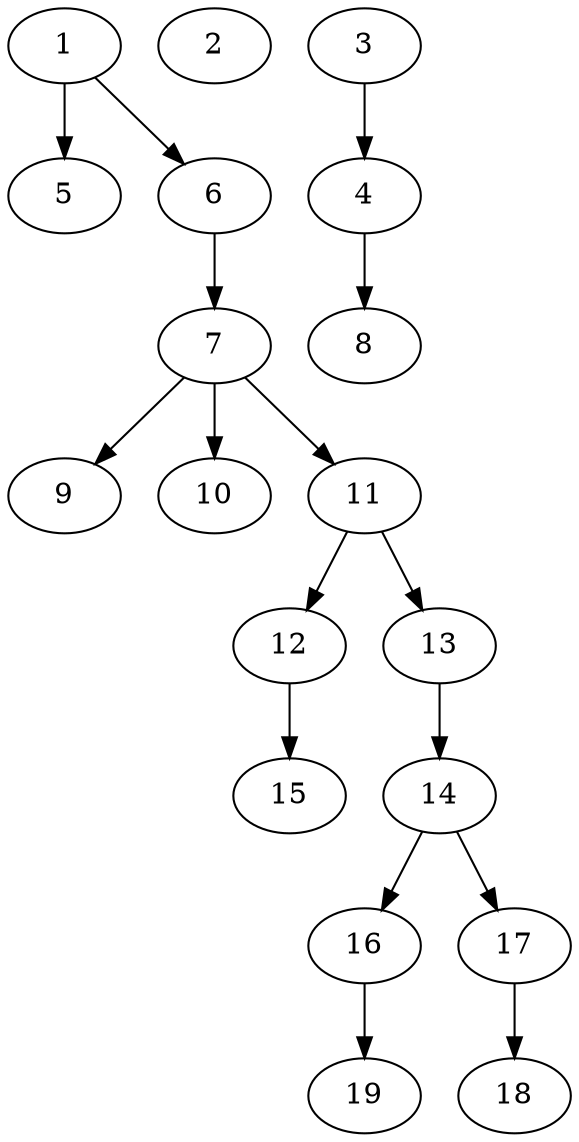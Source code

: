 // DAG (tier=1-easy, mode=compute, n=19, ccr=0.274, fat=0.392, density=0.308, regular=0.709, jump=0.097, mindata=262144, maxdata=2097152)
// DAG automatically generated by daggen at Sun Aug 24 16:33:32 2025
// /home/ermia/Project/Environments/daggen/bin/daggen --dot --ccr 0.274 --fat 0.392 --regular 0.709 --density 0.308 --jump 0.097 --mindata 262144 --maxdata 2097152 -n 19 
digraph G {
  1 [size="85422104822297328", alpha="0.12", expect_size="42711052411148664"]
  1 -> 5 [size ="32687687467008"]
  1 -> 6 [size ="32687687467008"]
  2 [size="39810577032582672", alpha="0.19", expect_size="19905288516291336"]
  3 [size="566413964804620288", alpha="0.16", expect_size="283206982402310144"]
  3 -> 4 [size ="5476620173312"]
  4 [size="973925959407239168", alpha="0.01", expect_size="486962979703619584"]
  4 -> 8 [size ="7860327022592"]
  5 [size="8641577347486580736", alpha="0.05", expect_size="4320788673743290368"]
  6 [size="1872016263500107", alpha="0.04", expect_size="936008131750053"]
  6 -> 7 [size ="3468261588992"]
  7 [size="27533352864923936", alpha="0.15", expect_size="13766676432461968"]
  7 -> 9 [size ="16606499438592"]
  7 -> 10 [size ="16606499438592"]
  7 -> 11 [size ="16606499438592"]
  8 [size="608823741940904", alpha="0.20", expect_size="304411870970452"]
  9 [size="195726237040115712", alpha="0.00", expect_size="97863118520057856"]
  10 [size="443183629912223", alpha="0.06", expect_size="221591814956111"]
  11 [size="841574626625585152", alpha="0.15", expect_size="420787313312792576"]
  11 -> 12 [size ="7131021443072"]
  11 -> 13 [size ="7131021443072"]
  12 [size="357913281067647", alpha="0.08", expect_size="178956640533823"]
  12 -> 15 [size ="9090575106048"]
  13 [size="803817423097561088", alpha="0.12", expect_size="401908711548780544"]
  13 -> 14 [size ="6916105306112"]
  14 [size="79551384256512000", alpha="0.15", expect_size="39775692128256000"]
  14 -> 16 [size ="1479750451200"]
  14 -> 17 [size ="1479750451200"]
  15 [size="806476133481578496", alpha="0.08", expect_size="403238066740789248"]
  16 [size="13760925996337578", alpha="0.20", expect_size="6880462998168789"]
  16 -> 19 [size ="24557826080768"]
  17 [size="2413869330857984000", alpha="0.12", expect_size="1206934665428992000"]
  17 -> 18 [size ="14395690188800"]
  18 [size="3232738750787731", alpha="0.09", expect_size="1616369375393865"]
  19 [size="1207813523111936000", alpha="0.18", expect_size="603906761555968000"]
}